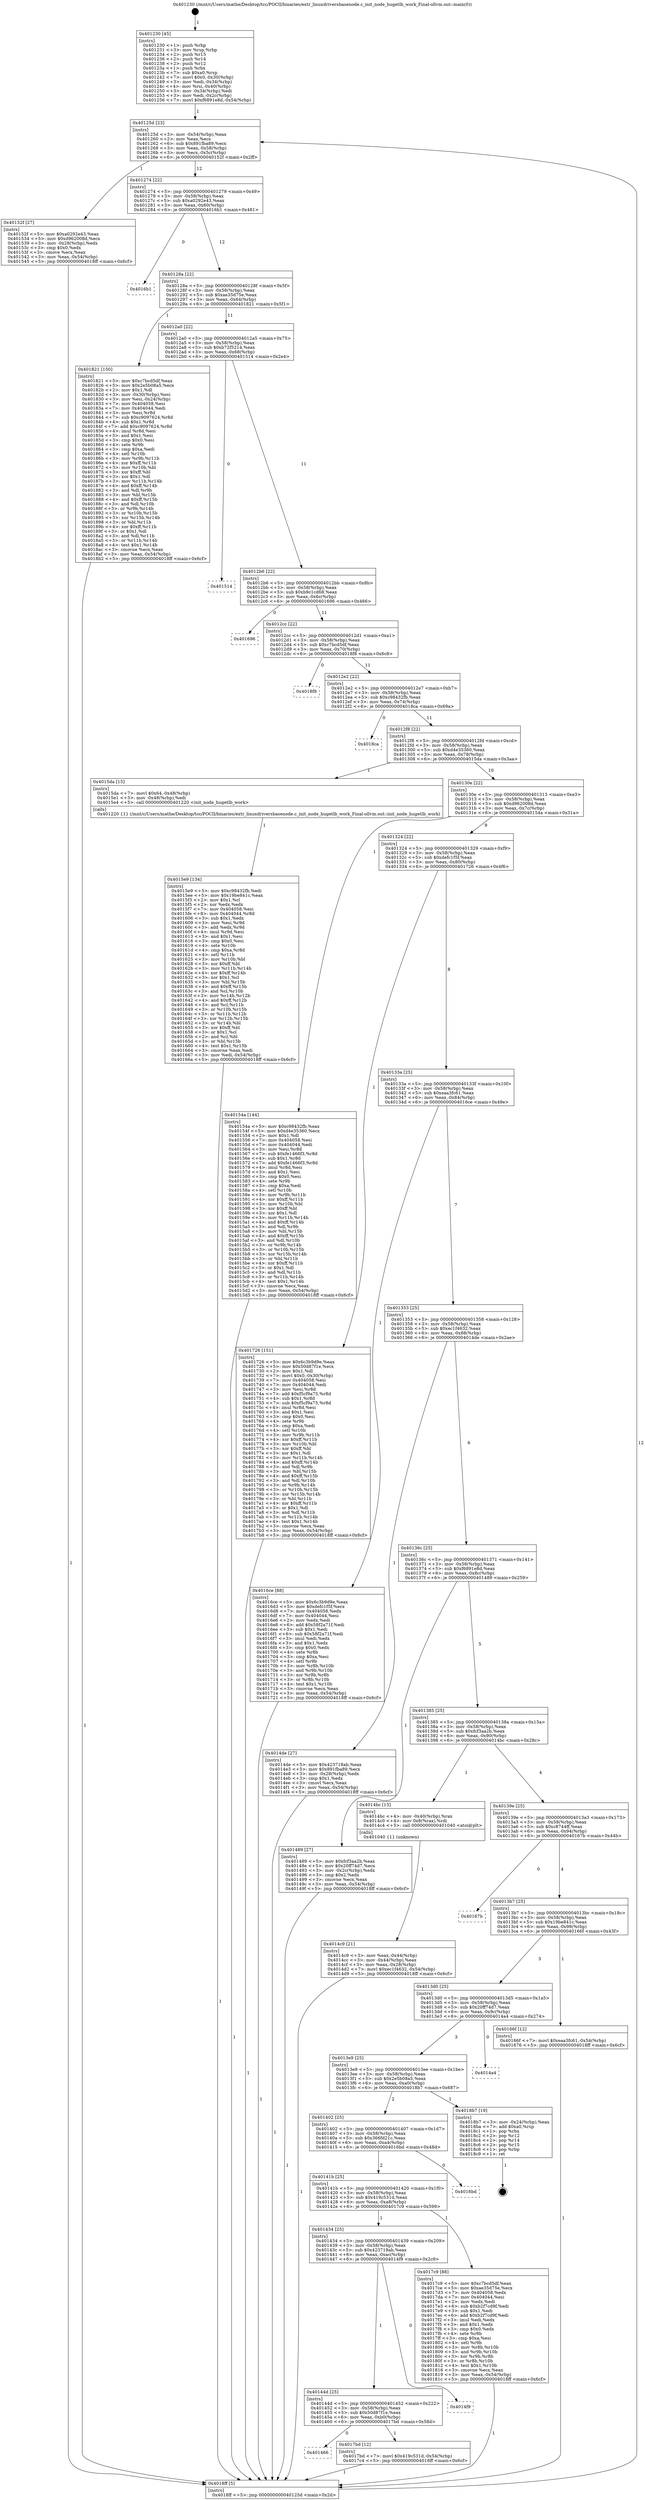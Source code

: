 digraph "0x401230" {
  label = "0x401230 (/mnt/c/Users/mathe/Desktop/tcc/POCII/binaries/extr_linuxdriversbasenode.c_init_node_hugetlb_work_Final-ollvm.out::main(0))"
  labelloc = "t"
  node[shape=record]

  Entry [label="",width=0.3,height=0.3,shape=circle,fillcolor=black,style=filled]
  "0x40125d" [label="{
     0x40125d [23]\l
     | [instrs]\l
     &nbsp;&nbsp;0x40125d \<+3\>: mov -0x54(%rbp),%eax\l
     &nbsp;&nbsp;0x401260 \<+2\>: mov %eax,%ecx\l
     &nbsp;&nbsp;0x401262 \<+6\>: sub $0x891fba89,%ecx\l
     &nbsp;&nbsp;0x401268 \<+3\>: mov %eax,-0x58(%rbp)\l
     &nbsp;&nbsp;0x40126b \<+3\>: mov %ecx,-0x5c(%rbp)\l
     &nbsp;&nbsp;0x40126e \<+6\>: je 000000000040152f \<main+0x2ff\>\l
  }"]
  "0x40152f" [label="{
     0x40152f [27]\l
     | [instrs]\l
     &nbsp;&nbsp;0x40152f \<+5\>: mov $0xa0292e43,%eax\l
     &nbsp;&nbsp;0x401534 \<+5\>: mov $0xd962008d,%ecx\l
     &nbsp;&nbsp;0x401539 \<+3\>: mov -0x28(%rbp),%edx\l
     &nbsp;&nbsp;0x40153c \<+3\>: cmp $0x0,%edx\l
     &nbsp;&nbsp;0x40153f \<+3\>: cmove %ecx,%eax\l
     &nbsp;&nbsp;0x401542 \<+3\>: mov %eax,-0x54(%rbp)\l
     &nbsp;&nbsp;0x401545 \<+5\>: jmp 00000000004018ff \<main+0x6cf\>\l
  }"]
  "0x401274" [label="{
     0x401274 [22]\l
     | [instrs]\l
     &nbsp;&nbsp;0x401274 \<+5\>: jmp 0000000000401279 \<main+0x49\>\l
     &nbsp;&nbsp;0x401279 \<+3\>: mov -0x58(%rbp),%eax\l
     &nbsp;&nbsp;0x40127c \<+5\>: sub $0xa0292e43,%eax\l
     &nbsp;&nbsp;0x401281 \<+3\>: mov %eax,-0x60(%rbp)\l
     &nbsp;&nbsp;0x401284 \<+6\>: je 00000000004016b1 \<main+0x481\>\l
  }"]
  Exit [label="",width=0.3,height=0.3,shape=circle,fillcolor=black,style=filled,peripheries=2]
  "0x4016b1" [label="{
     0x4016b1\l
  }", style=dashed]
  "0x40128a" [label="{
     0x40128a [22]\l
     | [instrs]\l
     &nbsp;&nbsp;0x40128a \<+5\>: jmp 000000000040128f \<main+0x5f\>\l
     &nbsp;&nbsp;0x40128f \<+3\>: mov -0x58(%rbp),%eax\l
     &nbsp;&nbsp;0x401292 \<+5\>: sub $0xae35d75e,%eax\l
     &nbsp;&nbsp;0x401297 \<+3\>: mov %eax,-0x64(%rbp)\l
     &nbsp;&nbsp;0x40129a \<+6\>: je 0000000000401821 \<main+0x5f1\>\l
  }"]
  "0x401466" [label="{
     0x401466\l
  }", style=dashed]
  "0x401821" [label="{
     0x401821 [150]\l
     | [instrs]\l
     &nbsp;&nbsp;0x401821 \<+5\>: mov $0xc7bcd5df,%eax\l
     &nbsp;&nbsp;0x401826 \<+5\>: mov $0x2e5b08a5,%ecx\l
     &nbsp;&nbsp;0x40182b \<+2\>: mov $0x1,%dl\l
     &nbsp;&nbsp;0x40182d \<+3\>: mov -0x30(%rbp),%esi\l
     &nbsp;&nbsp;0x401830 \<+3\>: mov %esi,-0x24(%rbp)\l
     &nbsp;&nbsp;0x401833 \<+7\>: mov 0x404058,%esi\l
     &nbsp;&nbsp;0x40183a \<+7\>: mov 0x404044,%edi\l
     &nbsp;&nbsp;0x401841 \<+3\>: mov %esi,%r8d\l
     &nbsp;&nbsp;0x401844 \<+7\>: sub $0xc9097624,%r8d\l
     &nbsp;&nbsp;0x40184b \<+4\>: sub $0x1,%r8d\l
     &nbsp;&nbsp;0x40184f \<+7\>: add $0xc9097624,%r8d\l
     &nbsp;&nbsp;0x401856 \<+4\>: imul %r8d,%esi\l
     &nbsp;&nbsp;0x40185a \<+3\>: and $0x1,%esi\l
     &nbsp;&nbsp;0x40185d \<+3\>: cmp $0x0,%esi\l
     &nbsp;&nbsp;0x401860 \<+4\>: sete %r9b\l
     &nbsp;&nbsp;0x401864 \<+3\>: cmp $0xa,%edi\l
     &nbsp;&nbsp;0x401867 \<+4\>: setl %r10b\l
     &nbsp;&nbsp;0x40186b \<+3\>: mov %r9b,%r11b\l
     &nbsp;&nbsp;0x40186e \<+4\>: xor $0xff,%r11b\l
     &nbsp;&nbsp;0x401872 \<+3\>: mov %r10b,%bl\l
     &nbsp;&nbsp;0x401875 \<+3\>: xor $0xff,%bl\l
     &nbsp;&nbsp;0x401878 \<+3\>: xor $0x1,%dl\l
     &nbsp;&nbsp;0x40187b \<+3\>: mov %r11b,%r14b\l
     &nbsp;&nbsp;0x40187e \<+4\>: and $0xff,%r14b\l
     &nbsp;&nbsp;0x401882 \<+3\>: and %dl,%r9b\l
     &nbsp;&nbsp;0x401885 \<+3\>: mov %bl,%r15b\l
     &nbsp;&nbsp;0x401888 \<+4\>: and $0xff,%r15b\l
     &nbsp;&nbsp;0x40188c \<+3\>: and %dl,%r10b\l
     &nbsp;&nbsp;0x40188f \<+3\>: or %r9b,%r14b\l
     &nbsp;&nbsp;0x401892 \<+3\>: or %r10b,%r15b\l
     &nbsp;&nbsp;0x401895 \<+3\>: xor %r15b,%r14b\l
     &nbsp;&nbsp;0x401898 \<+3\>: or %bl,%r11b\l
     &nbsp;&nbsp;0x40189b \<+4\>: xor $0xff,%r11b\l
     &nbsp;&nbsp;0x40189f \<+3\>: or $0x1,%dl\l
     &nbsp;&nbsp;0x4018a2 \<+3\>: and %dl,%r11b\l
     &nbsp;&nbsp;0x4018a5 \<+3\>: or %r11b,%r14b\l
     &nbsp;&nbsp;0x4018a8 \<+4\>: test $0x1,%r14b\l
     &nbsp;&nbsp;0x4018ac \<+3\>: cmovne %ecx,%eax\l
     &nbsp;&nbsp;0x4018af \<+3\>: mov %eax,-0x54(%rbp)\l
     &nbsp;&nbsp;0x4018b2 \<+5\>: jmp 00000000004018ff \<main+0x6cf\>\l
  }"]
  "0x4012a0" [label="{
     0x4012a0 [22]\l
     | [instrs]\l
     &nbsp;&nbsp;0x4012a0 \<+5\>: jmp 00000000004012a5 \<main+0x75\>\l
     &nbsp;&nbsp;0x4012a5 \<+3\>: mov -0x58(%rbp),%eax\l
     &nbsp;&nbsp;0x4012a8 \<+5\>: sub $0xb72f5214,%eax\l
     &nbsp;&nbsp;0x4012ad \<+3\>: mov %eax,-0x68(%rbp)\l
     &nbsp;&nbsp;0x4012b0 \<+6\>: je 0000000000401514 \<main+0x2e4\>\l
  }"]
  "0x4017bd" [label="{
     0x4017bd [12]\l
     | [instrs]\l
     &nbsp;&nbsp;0x4017bd \<+7\>: movl $0x419c531d,-0x54(%rbp)\l
     &nbsp;&nbsp;0x4017c4 \<+5\>: jmp 00000000004018ff \<main+0x6cf\>\l
  }"]
  "0x401514" [label="{
     0x401514\l
  }", style=dashed]
  "0x4012b6" [label="{
     0x4012b6 [22]\l
     | [instrs]\l
     &nbsp;&nbsp;0x4012b6 \<+5\>: jmp 00000000004012bb \<main+0x8b\>\l
     &nbsp;&nbsp;0x4012bb \<+3\>: mov -0x58(%rbp),%eax\l
     &nbsp;&nbsp;0x4012be \<+5\>: sub $0xb9c1cd68,%eax\l
     &nbsp;&nbsp;0x4012c3 \<+3\>: mov %eax,-0x6c(%rbp)\l
     &nbsp;&nbsp;0x4012c6 \<+6\>: je 0000000000401696 \<main+0x466\>\l
  }"]
  "0x40144d" [label="{
     0x40144d [25]\l
     | [instrs]\l
     &nbsp;&nbsp;0x40144d \<+5\>: jmp 0000000000401452 \<main+0x222\>\l
     &nbsp;&nbsp;0x401452 \<+3\>: mov -0x58(%rbp),%eax\l
     &nbsp;&nbsp;0x401455 \<+5\>: sub $0x50d87f1e,%eax\l
     &nbsp;&nbsp;0x40145a \<+6\>: mov %eax,-0xb0(%rbp)\l
     &nbsp;&nbsp;0x401460 \<+6\>: je 00000000004017bd \<main+0x58d\>\l
  }"]
  "0x401696" [label="{
     0x401696\l
  }", style=dashed]
  "0x4012cc" [label="{
     0x4012cc [22]\l
     | [instrs]\l
     &nbsp;&nbsp;0x4012cc \<+5\>: jmp 00000000004012d1 \<main+0xa1\>\l
     &nbsp;&nbsp;0x4012d1 \<+3\>: mov -0x58(%rbp),%eax\l
     &nbsp;&nbsp;0x4012d4 \<+5\>: sub $0xc7bcd5df,%eax\l
     &nbsp;&nbsp;0x4012d9 \<+3\>: mov %eax,-0x70(%rbp)\l
     &nbsp;&nbsp;0x4012dc \<+6\>: je 00000000004018f8 \<main+0x6c8\>\l
  }"]
  "0x4014f9" [label="{
     0x4014f9\l
  }", style=dashed]
  "0x4018f8" [label="{
     0x4018f8\l
  }", style=dashed]
  "0x4012e2" [label="{
     0x4012e2 [22]\l
     | [instrs]\l
     &nbsp;&nbsp;0x4012e2 \<+5\>: jmp 00000000004012e7 \<main+0xb7\>\l
     &nbsp;&nbsp;0x4012e7 \<+3\>: mov -0x58(%rbp),%eax\l
     &nbsp;&nbsp;0x4012ea \<+5\>: sub $0xc98432fb,%eax\l
     &nbsp;&nbsp;0x4012ef \<+3\>: mov %eax,-0x74(%rbp)\l
     &nbsp;&nbsp;0x4012f2 \<+6\>: je 00000000004018ca \<main+0x69a\>\l
  }"]
  "0x401434" [label="{
     0x401434 [25]\l
     | [instrs]\l
     &nbsp;&nbsp;0x401434 \<+5\>: jmp 0000000000401439 \<main+0x209\>\l
     &nbsp;&nbsp;0x401439 \<+3\>: mov -0x58(%rbp),%eax\l
     &nbsp;&nbsp;0x40143c \<+5\>: sub $0x423718ab,%eax\l
     &nbsp;&nbsp;0x401441 \<+6\>: mov %eax,-0xac(%rbp)\l
     &nbsp;&nbsp;0x401447 \<+6\>: je 00000000004014f9 \<main+0x2c9\>\l
  }"]
  "0x4018ca" [label="{
     0x4018ca\l
  }", style=dashed]
  "0x4012f8" [label="{
     0x4012f8 [22]\l
     | [instrs]\l
     &nbsp;&nbsp;0x4012f8 \<+5\>: jmp 00000000004012fd \<main+0xcd\>\l
     &nbsp;&nbsp;0x4012fd \<+3\>: mov -0x58(%rbp),%eax\l
     &nbsp;&nbsp;0x401300 \<+5\>: sub $0xd4e35360,%eax\l
     &nbsp;&nbsp;0x401305 \<+3\>: mov %eax,-0x78(%rbp)\l
     &nbsp;&nbsp;0x401308 \<+6\>: je 00000000004015da \<main+0x3aa\>\l
  }"]
  "0x4017c9" [label="{
     0x4017c9 [88]\l
     | [instrs]\l
     &nbsp;&nbsp;0x4017c9 \<+5\>: mov $0xc7bcd5df,%eax\l
     &nbsp;&nbsp;0x4017ce \<+5\>: mov $0xae35d75e,%ecx\l
     &nbsp;&nbsp;0x4017d3 \<+7\>: mov 0x404058,%edx\l
     &nbsp;&nbsp;0x4017da \<+7\>: mov 0x404044,%esi\l
     &nbsp;&nbsp;0x4017e1 \<+2\>: mov %edx,%edi\l
     &nbsp;&nbsp;0x4017e3 \<+6\>: sub $0xb2f7cd9f,%edi\l
     &nbsp;&nbsp;0x4017e9 \<+3\>: sub $0x1,%edi\l
     &nbsp;&nbsp;0x4017ec \<+6\>: add $0xb2f7cd9f,%edi\l
     &nbsp;&nbsp;0x4017f2 \<+3\>: imul %edi,%edx\l
     &nbsp;&nbsp;0x4017f5 \<+3\>: and $0x1,%edx\l
     &nbsp;&nbsp;0x4017f8 \<+3\>: cmp $0x0,%edx\l
     &nbsp;&nbsp;0x4017fb \<+4\>: sete %r8b\l
     &nbsp;&nbsp;0x4017ff \<+3\>: cmp $0xa,%esi\l
     &nbsp;&nbsp;0x401802 \<+4\>: setl %r9b\l
     &nbsp;&nbsp;0x401806 \<+3\>: mov %r8b,%r10b\l
     &nbsp;&nbsp;0x401809 \<+3\>: and %r9b,%r10b\l
     &nbsp;&nbsp;0x40180c \<+3\>: xor %r9b,%r8b\l
     &nbsp;&nbsp;0x40180f \<+3\>: or %r8b,%r10b\l
     &nbsp;&nbsp;0x401812 \<+4\>: test $0x1,%r10b\l
     &nbsp;&nbsp;0x401816 \<+3\>: cmovne %ecx,%eax\l
     &nbsp;&nbsp;0x401819 \<+3\>: mov %eax,-0x54(%rbp)\l
     &nbsp;&nbsp;0x40181c \<+5\>: jmp 00000000004018ff \<main+0x6cf\>\l
  }"]
  "0x4015da" [label="{
     0x4015da [15]\l
     | [instrs]\l
     &nbsp;&nbsp;0x4015da \<+7\>: movl $0x64,-0x48(%rbp)\l
     &nbsp;&nbsp;0x4015e1 \<+3\>: mov -0x48(%rbp),%edi\l
     &nbsp;&nbsp;0x4015e4 \<+5\>: call 0000000000401220 \<init_node_hugetlb_work\>\l
     | [calls]\l
     &nbsp;&nbsp;0x401220 \{1\} (/mnt/c/Users/mathe/Desktop/tcc/POCII/binaries/extr_linuxdriversbasenode.c_init_node_hugetlb_work_Final-ollvm.out::init_node_hugetlb_work)\l
  }"]
  "0x40130e" [label="{
     0x40130e [22]\l
     | [instrs]\l
     &nbsp;&nbsp;0x40130e \<+5\>: jmp 0000000000401313 \<main+0xe3\>\l
     &nbsp;&nbsp;0x401313 \<+3\>: mov -0x58(%rbp),%eax\l
     &nbsp;&nbsp;0x401316 \<+5\>: sub $0xd962008d,%eax\l
     &nbsp;&nbsp;0x40131b \<+3\>: mov %eax,-0x7c(%rbp)\l
     &nbsp;&nbsp;0x40131e \<+6\>: je 000000000040154a \<main+0x31a\>\l
  }"]
  "0x40141b" [label="{
     0x40141b [25]\l
     | [instrs]\l
     &nbsp;&nbsp;0x40141b \<+5\>: jmp 0000000000401420 \<main+0x1f0\>\l
     &nbsp;&nbsp;0x401420 \<+3\>: mov -0x58(%rbp),%eax\l
     &nbsp;&nbsp;0x401423 \<+5\>: sub $0x419c531d,%eax\l
     &nbsp;&nbsp;0x401428 \<+6\>: mov %eax,-0xa8(%rbp)\l
     &nbsp;&nbsp;0x40142e \<+6\>: je 00000000004017c9 \<main+0x599\>\l
  }"]
  "0x40154a" [label="{
     0x40154a [144]\l
     | [instrs]\l
     &nbsp;&nbsp;0x40154a \<+5\>: mov $0xc98432fb,%eax\l
     &nbsp;&nbsp;0x40154f \<+5\>: mov $0xd4e35360,%ecx\l
     &nbsp;&nbsp;0x401554 \<+2\>: mov $0x1,%dl\l
     &nbsp;&nbsp;0x401556 \<+7\>: mov 0x404058,%esi\l
     &nbsp;&nbsp;0x40155d \<+7\>: mov 0x404044,%edi\l
     &nbsp;&nbsp;0x401564 \<+3\>: mov %esi,%r8d\l
     &nbsp;&nbsp;0x401567 \<+7\>: sub $0xfe1466f3,%r8d\l
     &nbsp;&nbsp;0x40156e \<+4\>: sub $0x1,%r8d\l
     &nbsp;&nbsp;0x401572 \<+7\>: add $0xfe1466f3,%r8d\l
     &nbsp;&nbsp;0x401579 \<+4\>: imul %r8d,%esi\l
     &nbsp;&nbsp;0x40157d \<+3\>: and $0x1,%esi\l
     &nbsp;&nbsp;0x401580 \<+3\>: cmp $0x0,%esi\l
     &nbsp;&nbsp;0x401583 \<+4\>: sete %r9b\l
     &nbsp;&nbsp;0x401587 \<+3\>: cmp $0xa,%edi\l
     &nbsp;&nbsp;0x40158a \<+4\>: setl %r10b\l
     &nbsp;&nbsp;0x40158e \<+3\>: mov %r9b,%r11b\l
     &nbsp;&nbsp;0x401591 \<+4\>: xor $0xff,%r11b\l
     &nbsp;&nbsp;0x401595 \<+3\>: mov %r10b,%bl\l
     &nbsp;&nbsp;0x401598 \<+3\>: xor $0xff,%bl\l
     &nbsp;&nbsp;0x40159b \<+3\>: xor $0x1,%dl\l
     &nbsp;&nbsp;0x40159e \<+3\>: mov %r11b,%r14b\l
     &nbsp;&nbsp;0x4015a1 \<+4\>: and $0xff,%r14b\l
     &nbsp;&nbsp;0x4015a5 \<+3\>: and %dl,%r9b\l
     &nbsp;&nbsp;0x4015a8 \<+3\>: mov %bl,%r15b\l
     &nbsp;&nbsp;0x4015ab \<+4\>: and $0xff,%r15b\l
     &nbsp;&nbsp;0x4015af \<+3\>: and %dl,%r10b\l
     &nbsp;&nbsp;0x4015b2 \<+3\>: or %r9b,%r14b\l
     &nbsp;&nbsp;0x4015b5 \<+3\>: or %r10b,%r15b\l
     &nbsp;&nbsp;0x4015b8 \<+3\>: xor %r15b,%r14b\l
     &nbsp;&nbsp;0x4015bb \<+3\>: or %bl,%r11b\l
     &nbsp;&nbsp;0x4015be \<+4\>: xor $0xff,%r11b\l
     &nbsp;&nbsp;0x4015c2 \<+3\>: or $0x1,%dl\l
     &nbsp;&nbsp;0x4015c5 \<+3\>: and %dl,%r11b\l
     &nbsp;&nbsp;0x4015c8 \<+3\>: or %r11b,%r14b\l
     &nbsp;&nbsp;0x4015cb \<+4\>: test $0x1,%r14b\l
     &nbsp;&nbsp;0x4015cf \<+3\>: cmovne %ecx,%eax\l
     &nbsp;&nbsp;0x4015d2 \<+3\>: mov %eax,-0x54(%rbp)\l
     &nbsp;&nbsp;0x4015d5 \<+5\>: jmp 00000000004018ff \<main+0x6cf\>\l
  }"]
  "0x401324" [label="{
     0x401324 [22]\l
     | [instrs]\l
     &nbsp;&nbsp;0x401324 \<+5\>: jmp 0000000000401329 \<main+0xf9\>\l
     &nbsp;&nbsp;0x401329 \<+3\>: mov -0x58(%rbp),%eax\l
     &nbsp;&nbsp;0x40132c \<+5\>: sub $0xdefc1f5f,%eax\l
     &nbsp;&nbsp;0x401331 \<+3\>: mov %eax,-0x80(%rbp)\l
     &nbsp;&nbsp;0x401334 \<+6\>: je 0000000000401726 \<main+0x4f6\>\l
  }"]
  "0x4016bd" [label="{
     0x4016bd\l
  }", style=dashed]
  "0x401726" [label="{
     0x401726 [151]\l
     | [instrs]\l
     &nbsp;&nbsp;0x401726 \<+5\>: mov $0x6c3b9d9e,%eax\l
     &nbsp;&nbsp;0x40172b \<+5\>: mov $0x50d87f1e,%ecx\l
     &nbsp;&nbsp;0x401730 \<+2\>: mov $0x1,%dl\l
     &nbsp;&nbsp;0x401732 \<+7\>: movl $0x0,-0x30(%rbp)\l
     &nbsp;&nbsp;0x401739 \<+7\>: mov 0x404058,%esi\l
     &nbsp;&nbsp;0x401740 \<+7\>: mov 0x404044,%edi\l
     &nbsp;&nbsp;0x401747 \<+3\>: mov %esi,%r8d\l
     &nbsp;&nbsp;0x40174a \<+7\>: add $0xf5cf9a75,%r8d\l
     &nbsp;&nbsp;0x401751 \<+4\>: sub $0x1,%r8d\l
     &nbsp;&nbsp;0x401755 \<+7\>: sub $0xf5cf9a75,%r8d\l
     &nbsp;&nbsp;0x40175c \<+4\>: imul %r8d,%esi\l
     &nbsp;&nbsp;0x401760 \<+3\>: and $0x1,%esi\l
     &nbsp;&nbsp;0x401763 \<+3\>: cmp $0x0,%esi\l
     &nbsp;&nbsp;0x401766 \<+4\>: sete %r9b\l
     &nbsp;&nbsp;0x40176a \<+3\>: cmp $0xa,%edi\l
     &nbsp;&nbsp;0x40176d \<+4\>: setl %r10b\l
     &nbsp;&nbsp;0x401771 \<+3\>: mov %r9b,%r11b\l
     &nbsp;&nbsp;0x401774 \<+4\>: xor $0xff,%r11b\l
     &nbsp;&nbsp;0x401778 \<+3\>: mov %r10b,%bl\l
     &nbsp;&nbsp;0x40177b \<+3\>: xor $0xff,%bl\l
     &nbsp;&nbsp;0x40177e \<+3\>: xor $0x1,%dl\l
     &nbsp;&nbsp;0x401781 \<+3\>: mov %r11b,%r14b\l
     &nbsp;&nbsp;0x401784 \<+4\>: and $0xff,%r14b\l
     &nbsp;&nbsp;0x401788 \<+3\>: and %dl,%r9b\l
     &nbsp;&nbsp;0x40178b \<+3\>: mov %bl,%r15b\l
     &nbsp;&nbsp;0x40178e \<+4\>: and $0xff,%r15b\l
     &nbsp;&nbsp;0x401792 \<+3\>: and %dl,%r10b\l
     &nbsp;&nbsp;0x401795 \<+3\>: or %r9b,%r14b\l
     &nbsp;&nbsp;0x401798 \<+3\>: or %r10b,%r15b\l
     &nbsp;&nbsp;0x40179b \<+3\>: xor %r15b,%r14b\l
     &nbsp;&nbsp;0x40179e \<+3\>: or %bl,%r11b\l
     &nbsp;&nbsp;0x4017a1 \<+4\>: xor $0xff,%r11b\l
     &nbsp;&nbsp;0x4017a5 \<+3\>: or $0x1,%dl\l
     &nbsp;&nbsp;0x4017a8 \<+3\>: and %dl,%r11b\l
     &nbsp;&nbsp;0x4017ab \<+3\>: or %r11b,%r14b\l
     &nbsp;&nbsp;0x4017ae \<+4\>: test $0x1,%r14b\l
     &nbsp;&nbsp;0x4017b2 \<+3\>: cmovne %ecx,%eax\l
     &nbsp;&nbsp;0x4017b5 \<+3\>: mov %eax,-0x54(%rbp)\l
     &nbsp;&nbsp;0x4017b8 \<+5\>: jmp 00000000004018ff \<main+0x6cf\>\l
  }"]
  "0x40133a" [label="{
     0x40133a [25]\l
     | [instrs]\l
     &nbsp;&nbsp;0x40133a \<+5\>: jmp 000000000040133f \<main+0x10f\>\l
     &nbsp;&nbsp;0x40133f \<+3\>: mov -0x58(%rbp),%eax\l
     &nbsp;&nbsp;0x401342 \<+5\>: sub $0xeaa3fc61,%eax\l
     &nbsp;&nbsp;0x401347 \<+6\>: mov %eax,-0x84(%rbp)\l
     &nbsp;&nbsp;0x40134d \<+6\>: je 00000000004016ce \<main+0x49e\>\l
  }"]
  "0x401402" [label="{
     0x401402 [25]\l
     | [instrs]\l
     &nbsp;&nbsp;0x401402 \<+5\>: jmp 0000000000401407 \<main+0x1d7\>\l
     &nbsp;&nbsp;0x401407 \<+3\>: mov -0x58(%rbp),%eax\l
     &nbsp;&nbsp;0x40140a \<+5\>: sub $0x366fd21c,%eax\l
     &nbsp;&nbsp;0x40140f \<+6\>: mov %eax,-0xa4(%rbp)\l
     &nbsp;&nbsp;0x401415 \<+6\>: je 00000000004016bd \<main+0x48d\>\l
  }"]
  "0x4016ce" [label="{
     0x4016ce [88]\l
     | [instrs]\l
     &nbsp;&nbsp;0x4016ce \<+5\>: mov $0x6c3b9d9e,%eax\l
     &nbsp;&nbsp;0x4016d3 \<+5\>: mov $0xdefc1f5f,%ecx\l
     &nbsp;&nbsp;0x4016d8 \<+7\>: mov 0x404058,%edx\l
     &nbsp;&nbsp;0x4016df \<+7\>: mov 0x404044,%esi\l
     &nbsp;&nbsp;0x4016e6 \<+2\>: mov %edx,%edi\l
     &nbsp;&nbsp;0x4016e8 \<+6\>: add $0x58f2a71f,%edi\l
     &nbsp;&nbsp;0x4016ee \<+3\>: sub $0x1,%edi\l
     &nbsp;&nbsp;0x4016f1 \<+6\>: sub $0x58f2a71f,%edi\l
     &nbsp;&nbsp;0x4016f7 \<+3\>: imul %edi,%edx\l
     &nbsp;&nbsp;0x4016fa \<+3\>: and $0x1,%edx\l
     &nbsp;&nbsp;0x4016fd \<+3\>: cmp $0x0,%edx\l
     &nbsp;&nbsp;0x401700 \<+4\>: sete %r8b\l
     &nbsp;&nbsp;0x401704 \<+3\>: cmp $0xa,%esi\l
     &nbsp;&nbsp;0x401707 \<+4\>: setl %r9b\l
     &nbsp;&nbsp;0x40170b \<+3\>: mov %r8b,%r10b\l
     &nbsp;&nbsp;0x40170e \<+3\>: and %r9b,%r10b\l
     &nbsp;&nbsp;0x401711 \<+3\>: xor %r9b,%r8b\l
     &nbsp;&nbsp;0x401714 \<+3\>: or %r8b,%r10b\l
     &nbsp;&nbsp;0x401717 \<+4\>: test $0x1,%r10b\l
     &nbsp;&nbsp;0x40171b \<+3\>: cmovne %ecx,%eax\l
     &nbsp;&nbsp;0x40171e \<+3\>: mov %eax,-0x54(%rbp)\l
     &nbsp;&nbsp;0x401721 \<+5\>: jmp 00000000004018ff \<main+0x6cf\>\l
  }"]
  "0x401353" [label="{
     0x401353 [25]\l
     | [instrs]\l
     &nbsp;&nbsp;0x401353 \<+5\>: jmp 0000000000401358 \<main+0x128\>\l
     &nbsp;&nbsp;0x401358 \<+3\>: mov -0x58(%rbp),%eax\l
     &nbsp;&nbsp;0x40135b \<+5\>: sub $0xec1f4632,%eax\l
     &nbsp;&nbsp;0x401360 \<+6\>: mov %eax,-0x88(%rbp)\l
     &nbsp;&nbsp;0x401366 \<+6\>: je 00000000004014de \<main+0x2ae\>\l
  }"]
  "0x4018b7" [label="{
     0x4018b7 [19]\l
     | [instrs]\l
     &nbsp;&nbsp;0x4018b7 \<+3\>: mov -0x24(%rbp),%eax\l
     &nbsp;&nbsp;0x4018ba \<+7\>: add $0xa0,%rsp\l
     &nbsp;&nbsp;0x4018c1 \<+1\>: pop %rbx\l
     &nbsp;&nbsp;0x4018c2 \<+2\>: pop %r12\l
     &nbsp;&nbsp;0x4018c4 \<+2\>: pop %r14\l
     &nbsp;&nbsp;0x4018c6 \<+2\>: pop %r15\l
     &nbsp;&nbsp;0x4018c8 \<+1\>: pop %rbp\l
     &nbsp;&nbsp;0x4018c9 \<+1\>: ret\l
  }"]
  "0x4014de" [label="{
     0x4014de [27]\l
     | [instrs]\l
     &nbsp;&nbsp;0x4014de \<+5\>: mov $0x423718ab,%eax\l
     &nbsp;&nbsp;0x4014e3 \<+5\>: mov $0x891fba89,%ecx\l
     &nbsp;&nbsp;0x4014e8 \<+3\>: mov -0x28(%rbp),%edx\l
     &nbsp;&nbsp;0x4014eb \<+3\>: cmp $0x1,%edx\l
     &nbsp;&nbsp;0x4014ee \<+3\>: cmovl %ecx,%eax\l
     &nbsp;&nbsp;0x4014f1 \<+3\>: mov %eax,-0x54(%rbp)\l
     &nbsp;&nbsp;0x4014f4 \<+5\>: jmp 00000000004018ff \<main+0x6cf\>\l
  }"]
  "0x40136c" [label="{
     0x40136c [25]\l
     | [instrs]\l
     &nbsp;&nbsp;0x40136c \<+5\>: jmp 0000000000401371 \<main+0x141\>\l
     &nbsp;&nbsp;0x401371 \<+3\>: mov -0x58(%rbp),%eax\l
     &nbsp;&nbsp;0x401374 \<+5\>: sub $0xf6891e8d,%eax\l
     &nbsp;&nbsp;0x401379 \<+6\>: mov %eax,-0x8c(%rbp)\l
     &nbsp;&nbsp;0x40137f \<+6\>: je 0000000000401489 \<main+0x259\>\l
  }"]
  "0x4013e9" [label="{
     0x4013e9 [25]\l
     | [instrs]\l
     &nbsp;&nbsp;0x4013e9 \<+5\>: jmp 00000000004013ee \<main+0x1be\>\l
     &nbsp;&nbsp;0x4013ee \<+3\>: mov -0x58(%rbp),%eax\l
     &nbsp;&nbsp;0x4013f1 \<+5\>: sub $0x2e5b08a5,%eax\l
     &nbsp;&nbsp;0x4013f6 \<+6\>: mov %eax,-0xa0(%rbp)\l
     &nbsp;&nbsp;0x4013fc \<+6\>: je 00000000004018b7 \<main+0x687\>\l
  }"]
  "0x401489" [label="{
     0x401489 [27]\l
     | [instrs]\l
     &nbsp;&nbsp;0x401489 \<+5\>: mov $0xfcf3aa2b,%eax\l
     &nbsp;&nbsp;0x40148e \<+5\>: mov $0x20ff74d7,%ecx\l
     &nbsp;&nbsp;0x401493 \<+3\>: mov -0x2c(%rbp),%edx\l
     &nbsp;&nbsp;0x401496 \<+3\>: cmp $0x2,%edx\l
     &nbsp;&nbsp;0x401499 \<+3\>: cmovne %ecx,%eax\l
     &nbsp;&nbsp;0x40149c \<+3\>: mov %eax,-0x54(%rbp)\l
     &nbsp;&nbsp;0x40149f \<+5\>: jmp 00000000004018ff \<main+0x6cf\>\l
  }"]
  "0x401385" [label="{
     0x401385 [25]\l
     | [instrs]\l
     &nbsp;&nbsp;0x401385 \<+5\>: jmp 000000000040138a \<main+0x15a\>\l
     &nbsp;&nbsp;0x40138a \<+3\>: mov -0x58(%rbp),%eax\l
     &nbsp;&nbsp;0x40138d \<+5\>: sub $0xfcf3aa2b,%eax\l
     &nbsp;&nbsp;0x401392 \<+6\>: mov %eax,-0x90(%rbp)\l
     &nbsp;&nbsp;0x401398 \<+6\>: je 00000000004014bc \<main+0x28c\>\l
  }"]
  "0x4018ff" [label="{
     0x4018ff [5]\l
     | [instrs]\l
     &nbsp;&nbsp;0x4018ff \<+5\>: jmp 000000000040125d \<main+0x2d\>\l
  }"]
  "0x401230" [label="{
     0x401230 [45]\l
     | [instrs]\l
     &nbsp;&nbsp;0x401230 \<+1\>: push %rbp\l
     &nbsp;&nbsp;0x401231 \<+3\>: mov %rsp,%rbp\l
     &nbsp;&nbsp;0x401234 \<+2\>: push %r15\l
     &nbsp;&nbsp;0x401236 \<+2\>: push %r14\l
     &nbsp;&nbsp;0x401238 \<+2\>: push %r12\l
     &nbsp;&nbsp;0x40123a \<+1\>: push %rbx\l
     &nbsp;&nbsp;0x40123b \<+7\>: sub $0xa0,%rsp\l
     &nbsp;&nbsp;0x401242 \<+7\>: movl $0x0,-0x30(%rbp)\l
     &nbsp;&nbsp;0x401249 \<+3\>: mov %edi,-0x34(%rbp)\l
     &nbsp;&nbsp;0x40124c \<+4\>: mov %rsi,-0x40(%rbp)\l
     &nbsp;&nbsp;0x401250 \<+3\>: mov -0x34(%rbp),%edi\l
     &nbsp;&nbsp;0x401253 \<+3\>: mov %edi,-0x2c(%rbp)\l
     &nbsp;&nbsp;0x401256 \<+7\>: movl $0xf6891e8d,-0x54(%rbp)\l
  }"]
  "0x4014a4" [label="{
     0x4014a4\l
  }", style=dashed]
  "0x4014bc" [label="{
     0x4014bc [13]\l
     | [instrs]\l
     &nbsp;&nbsp;0x4014bc \<+4\>: mov -0x40(%rbp),%rax\l
     &nbsp;&nbsp;0x4014c0 \<+4\>: mov 0x8(%rax),%rdi\l
     &nbsp;&nbsp;0x4014c4 \<+5\>: call 0000000000401040 \<atoi@plt\>\l
     | [calls]\l
     &nbsp;&nbsp;0x401040 \{1\} (unknown)\l
  }"]
  "0x40139e" [label="{
     0x40139e [25]\l
     | [instrs]\l
     &nbsp;&nbsp;0x40139e \<+5\>: jmp 00000000004013a3 \<main+0x173\>\l
     &nbsp;&nbsp;0x4013a3 \<+3\>: mov -0x58(%rbp),%eax\l
     &nbsp;&nbsp;0x4013a6 \<+5\>: sub $0xc8744ff,%eax\l
     &nbsp;&nbsp;0x4013ab \<+6\>: mov %eax,-0x94(%rbp)\l
     &nbsp;&nbsp;0x4013b1 \<+6\>: je 000000000040167b \<main+0x44b\>\l
  }"]
  "0x4014c9" [label="{
     0x4014c9 [21]\l
     | [instrs]\l
     &nbsp;&nbsp;0x4014c9 \<+3\>: mov %eax,-0x44(%rbp)\l
     &nbsp;&nbsp;0x4014cc \<+3\>: mov -0x44(%rbp),%eax\l
     &nbsp;&nbsp;0x4014cf \<+3\>: mov %eax,-0x28(%rbp)\l
     &nbsp;&nbsp;0x4014d2 \<+7\>: movl $0xec1f4632,-0x54(%rbp)\l
     &nbsp;&nbsp;0x4014d9 \<+5\>: jmp 00000000004018ff \<main+0x6cf\>\l
  }"]
  "0x4015e9" [label="{
     0x4015e9 [134]\l
     | [instrs]\l
     &nbsp;&nbsp;0x4015e9 \<+5\>: mov $0xc98432fb,%edi\l
     &nbsp;&nbsp;0x4015ee \<+5\>: mov $0x19be841c,%eax\l
     &nbsp;&nbsp;0x4015f3 \<+2\>: mov $0x1,%cl\l
     &nbsp;&nbsp;0x4015f5 \<+2\>: xor %edx,%edx\l
     &nbsp;&nbsp;0x4015f7 \<+7\>: mov 0x404058,%esi\l
     &nbsp;&nbsp;0x4015fe \<+8\>: mov 0x404044,%r8d\l
     &nbsp;&nbsp;0x401606 \<+3\>: sub $0x1,%edx\l
     &nbsp;&nbsp;0x401609 \<+3\>: mov %esi,%r9d\l
     &nbsp;&nbsp;0x40160c \<+3\>: add %edx,%r9d\l
     &nbsp;&nbsp;0x40160f \<+4\>: imul %r9d,%esi\l
     &nbsp;&nbsp;0x401613 \<+3\>: and $0x1,%esi\l
     &nbsp;&nbsp;0x401616 \<+3\>: cmp $0x0,%esi\l
     &nbsp;&nbsp;0x401619 \<+4\>: sete %r10b\l
     &nbsp;&nbsp;0x40161d \<+4\>: cmp $0xa,%r8d\l
     &nbsp;&nbsp;0x401621 \<+4\>: setl %r11b\l
     &nbsp;&nbsp;0x401625 \<+3\>: mov %r10b,%bl\l
     &nbsp;&nbsp;0x401628 \<+3\>: xor $0xff,%bl\l
     &nbsp;&nbsp;0x40162b \<+3\>: mov %r11b,%r14b\l
     &nbsp;&nbsp;0x40162e \<+4\>: xor $0xff,%r14b\l
     &nbsp;&nbsp;0x401632 \<+3\>: xor $0x1,%cl\l
     &nbsp;&nbsp;0x401635 \<+3\>: mov %bl,%r15b\l
     &nbsp;&nbsp;0x401638 \<+4\>: and $0xff,%r15b\l
     &nbsp;&nbsp;0x40163c \<+3\>: and %cl,%r10b\l
     &nbsp;&nbsp;0x40163f \<+3\>: mov %r14b,%r12b\l
     &nbsp;&nbsp;0x401642 \<+4\>: and $0xff,%r12b\l
     &nbsp;&nbsp;0x401646 \<+3\>: and %cl,%r11b\l
     &nbsp;&nbsp;0x401649 \<+3\>: or %r10b,%r15b\l
     &nbsp;&nbsp;0x40164c \<+3\>: or %r11b,%r12b\l
     &nbsp;&nbsp;0x40164f \<+3\>: xor %r12b,%r15b\l
     &nbsp;&nbsp;0x401652 \<+3\>: or %r14b,%bl\l
     &nbsp;&nbsp;0x401655 \<+3\>: xor $0xff,%bl\l
     &nbsp;&nbsp;0x401658 \<+3\>: or $0x1,%cl\l
     &nbsp;&nbsp;0x40165b \<+2\>: and %cl,%bl\l
     &nbsp;&nbsp;0x40165d \<+3\>: or %bl,%r15b\l
     &nbsp;&nbsp;0x401660 \<+4\>: test $0x1,%r15b\l
     &nbsp;&nbsp;0x401664 \<+3\>: cmovne %eax,%edi\l
     &nbsp;&nbsp;0x401667 \<+3\>: mov %edi,-0x54(%rbp)\l
     &nbsp;&nbsp;0x40166a \<+5\>: jmp 00000000004018ff \<main+0x6cf\>\l
  }"]
  "0x4013d0" [label="{
     0x4013d0 [25]\l
     | [instrs]\l
     &nbsp;&nbsp;0x4013d0 \<+5\>: jmp 00000000004013d5 \<main+0x1a5\>\l
     &nbsp;&nbsp;0x4013d5 \<+3\>: mov -0x58(%rbp),%eax\l
     &nbsp;&nbsp;0x4013d8 \<+5\>: sub $0x20ff74d7,%eax\l
     &nbsp;&nbsp;0x4013dd \<+6\>: mov %eax,-0x9c(%rbp)\l
     &nbsp;&nbsp;0x4013e3 \<+6\>: je 00000000004014a4 \<main+0x274\>\l
  }"]
  "0x40167b" [label="{
     0x40167b\l
  }", style=dashed]
  "0x4013b7" [label="{
     0x4013b7 [25]\l
     | [instrs]\l
     &nbsp;&nbsp;0x4013b7 \<+5\>: jmp 00000000004013bc \<main+0x18c\>\l
     &nbsp;&nbsp;0x4013bc \<+3\>: mov -0x58(%rbp),%eax\l
     &nbsp;&nbsp;0x4013bf \<+5\>: sub $0x19be841c,%eax\l
     &nbsp;&nbsp;0x4013c4 \<+6\>: mov %eax,-0x98(%rbp)\l
     &nbsp;&nbsp;0x4013ca \<+6\>: je 000000000040166f \<main+0x43f\>\l
  }"]
  "0x40166f" [label="{
     0x40166f [12]\l
     | [instrs]\l
     &nbsp;&nbsp;0x40166f \<+7\>: movl $0xeaa3fc61,-0x54(%rbp)\l
     &nbsp;&nbsp;0x401676 \<+5\>: jmp 00000000004018ff \<main+0x6cf\>\l
  }"]
  Entry -> "0x401230" [label=" 1"]
  "0x40125d" -> "0x40152f" [label=" 1"]
  "0x40125d" -> "0x401274" [label=" 12"]
  "0x4018b7" -> Exit [label=" 1"]
  "0x401274" -> "0x4016b1" [label=" 0"]
  "0x401274" -> "0x40128a" [label=" 12"]
  "0x401821" -> "0x4018ff" [label=" 1"]
  "0x40128a" -> "0x401821" [label=" 1"]
  "0x40128a" -> "0x4012a0" [label=" 11"]
  "0x4017c9" -> "0x4018ff" [label=" 1"]
  "0x4012a0" -> "0x401514" [label=" 0"]
  "0x4012a0" -> "0x4012b6" [label=" 11"]
  "0x4017bd" -> "0x4018ff" [label=" 1"]
  "0x4012b6" -> "0x401696" [label=" 0"]
  "0x4012b6" -> "0x4012cc" [label=" 11"]
  "0x40144d" -> "0x4017bd" [label=" 1"]
  "0x4012cc" -> "0x4018f8" [label=" 0"]
  "0x4012cc" -> "0x4012e2" [label=" 11"]
  "0x40144d" -> "0x401466" [label=" 0"]
  "0x4012e2" -> "0x4018ca" [label=" 0"]
  "0x4012e2" -> "0x4012f8" [label=" 11"]
  "0x401434" -> "0x4014f9" [label=" 0"]
  "0x4012f8" -> "0x4015da" [label=" 1"]
  "0x4012f8" -> "0x40130e" [label=" 10"]
  "0x401434" -> "0x40144d" [label=" 1"]
  "0x40130e" -> "0x40154a" [label=" 1"]
  "0x40130e" -> "0x401324" [label=" 9"]
  "0x40141b" -> "0x4017c9" [label=" 1"]
  "0x401324" -> "0x401726" [label=" 1"]
  "0x401324" -> "0x40133a" [label=" 8"]
  "0x40141b" -> "0x401434" [label=" 1"]
  "0x40133a" -> "0x4016ce" [label=" 1"]
  "0x40133a" -> "0x401353" [label=" 7"]
  "0x401402" -> "0x4016bd" [label=" 0"]
  "0x401353" -> "0x4014de" [label=" 1"]
  "0x401353" -> "0x40136c" [label=" 6"]
  "0x401402" -> "0x40141b" [label=" 2"]
  "0x40136c" -> "0x401489" [label=" 1"]
  "0x40136c" -> "0x401385" [label=" 5"]
  "0x401489" -> "0x4018ff" [label=" 1"]
  "0x401230" -> "0x40125d" [label=" 1"]
  "0x4018ff" -> "0x40125d" [label=" 12"]
  "0x4013e9" -> "0x4018b7" [label=" 1"]
  "0x401385" -> "0x4014bc" [label=" 1"]
  "0x401385" -> "0x40139e" [label=" 4"]
  "0x4014bc" -> "0x4014c9" [label=" 1"]
  "0x4014c9" -> "0x4018ff" [label=" 1"]
  "0x4014de" -> "0x4018ff" [label=" 1"]
  "0x40152f" -> "0x4018ff" [label=" 1"]
  "0x40154a" -> "0x4018ff" [label=" 1"]
  "0x4015da" -> "0x4015e9" [label=" 1"]
  "0x4015e9" -> "0x4018ff" [label=" 1"]
  "0x4013e9" -> "0x401402" [label=" 2"]
  "0x40139e" -> "0x40167b" [label=" 0"]
  "0x40139e" -> "0x4013b7" [label=" 4"]
  "0x4013d0" -> "0x4014a4" [label=" 0"]
  "0x4013b7" -> "0x40166f" [label=" 1"]
  "0x4013b7" -> "0x4013d0" [label=" 3"]
  "0x40166f" -> "0x4018ff" [label=" 1"]
  "0x4016ce" -> "0x4018ff" [label=" 1"]
  "0x401726" -> "0x4018ff" [label=" 1"]
  "0x4013d0" -> "0x4013e9" [label=" 3"]
}
